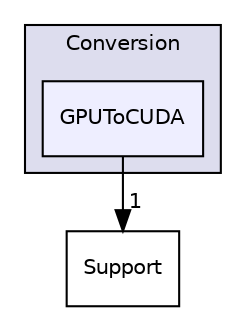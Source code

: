 digraph "include/mlir/Conversion/GPUToCUDA" {
  bgcolor=transparent;
  compound=true
  node [ fontsize="10", fontname="Helvetica"];
  edge [ labelfontsize="10", labelfontname="Helvetica"];
  subgraph clusterdir_37f3372f1e76d74ffd54613af9306e43 {
    graph [ bgcolor="#ddddee", pencolor="black", label="Conversion" fontname="Helvetica", fontsize="10", URL="dir_37f3372f1e76d74ffd54613af9306e43.html"]
  dir_9cefccdec8809e92317f7b2125397db8 [shape=box, label="GPUToCUDA", style="filled", fillcolor="#eeeeff", pencolor="black", URL="dir_9cefccdec8809e92317f7b2125397db8.html"];
  }
  dir_f61d47671007dfdb592580b61f960d39 [shape=box label="Support" URL="dir_f61d47671007dfdb592580b61f960d39.html"];
  dir_9cefccdec8809e92317f7b2125397db8->dir_f61d47671007dfdb592580b61f960d39 [headlabel="1", labeldistance=1.5 headhref="dir_000017_000047.html"];
}
